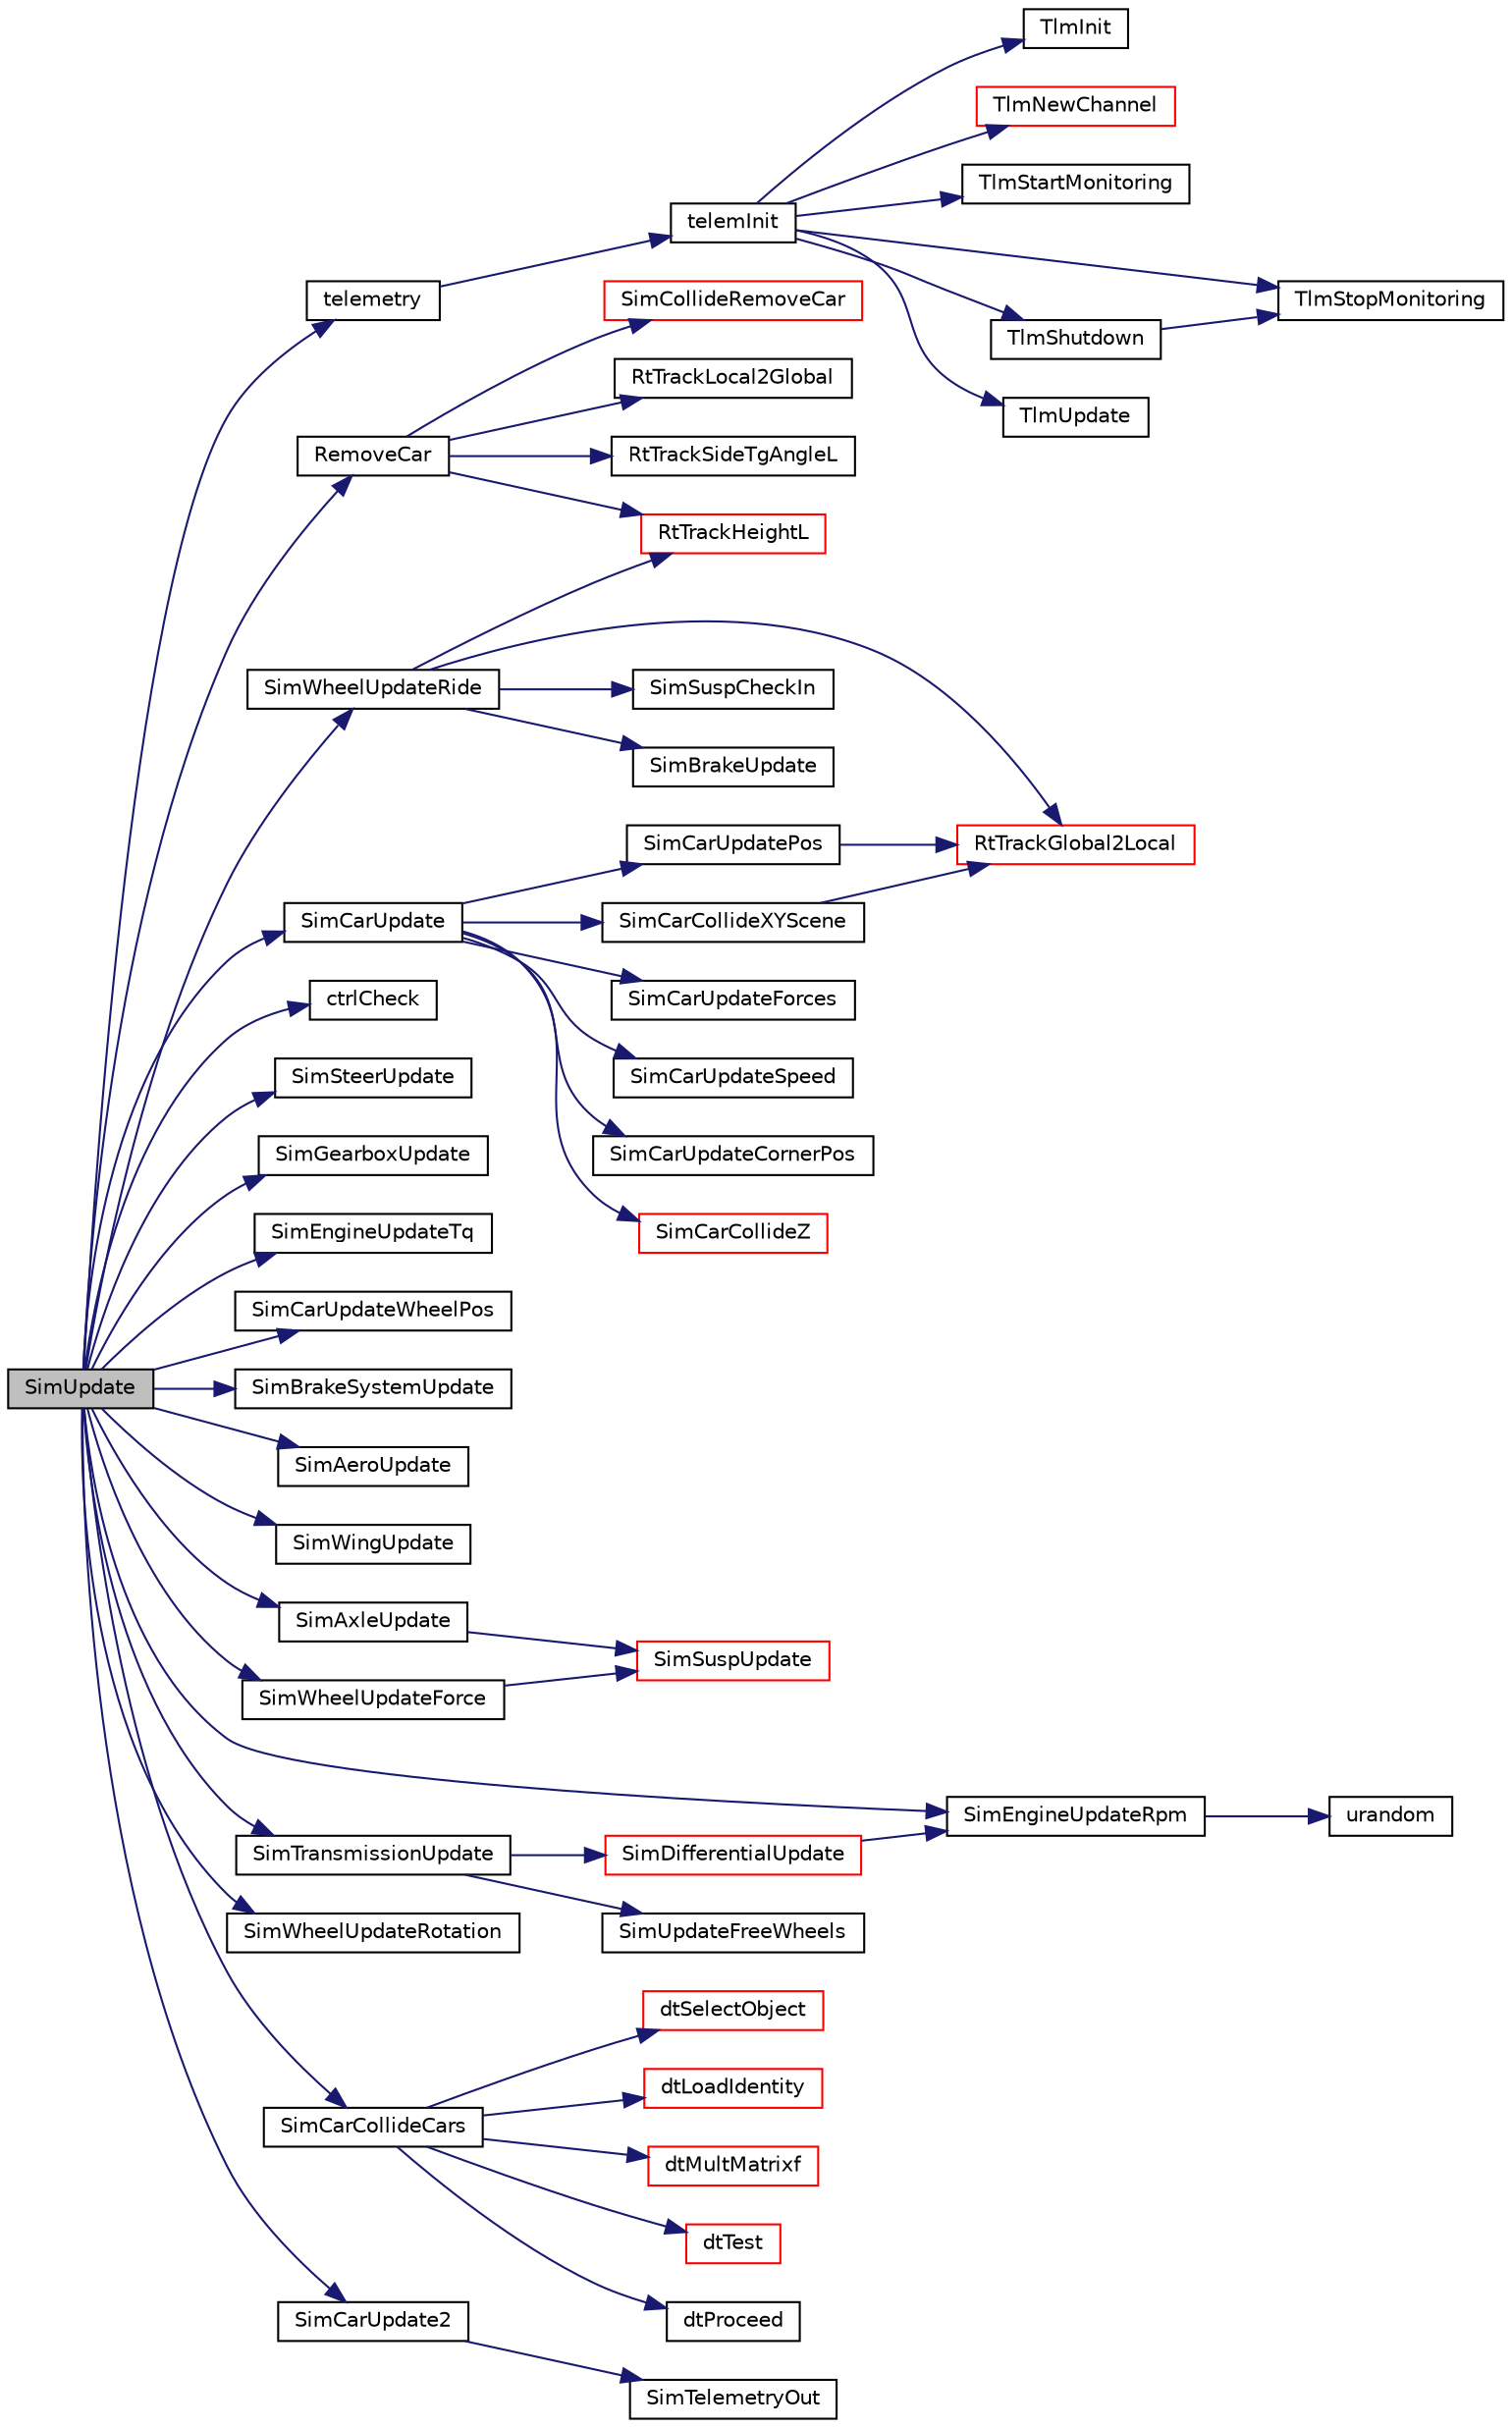 digraph "SimUpdate"
{
  edge [fontname="Helvetica",fontsize="10",labelfontname="Helvetica",labelfontsize="10"];
  node [fontname="Helvetica",fontsize="10",shape=record];
  rankdir="LR";
  Node1 [label="SimUpdate",height=0.2,width=0.4,color="black", fillcolor="grey75", style="filled", fontcolor="black"];
  Node1 -> Node2 [color="midnightblue",fontsize="10",style="solid",fontname="Helvetica"];
  Node2 [label="telemetry",height=0.2,width=0.4,color="black", fillcolor="white", style="filled",URL="$telemetryitf_8cpp.html#a08c0100f041687ba2d928f635cdcf6ab"];
  Node2 -> Node3 [color="midnightblue",fontsize="10",style="solid",fontname="Helvetica"];
  Node3 [label="telemInit",height=0.2,width=0.4,color="black", fillcolor="white", style="filled",URL="$telemetryitf_8cpp.html#a69bc73239378961c0c4dd8df6cbf0c70"];
  Node3 -> Node4 [color="midnightblue",fontsize="10",style="solid",fontname="Helvetica"];
  Node4 [label="TlmInit",height=0.2,width=0.4,color="black", fillcolor="white", style="filled",URL="$telemetry_8cpp.html#a2a2a1cfb71c1d15a6ab13e184b7022a8"];
  Node3 -> Node5 [color="midnightblue",fontsize="10",style="solid",fontname="Helvetica"];
  Node5 [label="TlmNewChannel",height=0.2,width=0.4,color="red", fillcolor="white", style="filled",URL="$telemetry_8cpp.html#a44f67e27e0f6a4c7edd45ad113660eb5"];
  Node3 -> Node6 [color="midnightblue",fontsize="10",style="solid",fontname="Helvetica"];
  Node6 [label="TlmStartMonitoring",height=0.2,width=0.4,color="black", fillcolor="white", style="filled",URL="$telemetry_8cpp.html#a06af7b921f46587d2edd581bc02b6195"];
  Node3 -> Node7 [color="midnightblue",fontsize="10",style="solid",fontname="Helvetica"];
  Node7 [label="TlmStopMonitoring",height=0.2,width=0.4,color="black", fillcolor="white", style="filled",URL="$telemetry_8cpp.html#a0a0a1acc19519a4391e6833bd66cd038"];
  Node3 -> Node8 [color="midnightblue",fontsize="10",style="solid",fontname="Helvetica"];
  Node8 [label="TlmUpdate",height=0.2,width=0.4,color="black", fillcolor="white", style="filled",URL="$telemetry_8cpp.html#af791f623d423a19c24c621fccc3cc74b"];
  Node3 -> Node9 [color="midnightblue",fontsize="10",style="solid",fontname="Helvetica"];
  Node9 [label="TlmShutdown",height=0.2,width=0.4,color="black", fillcolor="white", style="filled",URL="$telemetry_8cpp.html#a6b1aa15fcabcc6148ed78537fbba3e11"];
  Node9 -> Node7 [color="midnightblue",fontsize="10",style="solid",fontname="Helvetica"];
  Node1 -> Node10 [color="midnightblue",fontsize="10",style="solid",fontname="Helvetica"];
  Node10 [label="RemoveCar",height=0.2,width=0.4,color="black", fillcolor="white", style="filled",URL="$simu_8cpp.html#a24c5eb9bfd9ea72c3f94b11eea2621b6"];
  Node10 -> Node11 [color="midnightblue",fontsize="10",style="solid",fontname="Helvetica"];
  Node11 [label="SimCollideRemoveCar",height=0.2,width=0.4,color="red", fillcolor="white", style="filled",URL="$collide_8cpp.html#afe180b245cc6e9eae6d02e1a90263dc1"];
  Node10 -> Node12 [color="midnightblue",fontsize="10",style="solid",fontname="Helvetica"];
  Node12 [label="RtTrackLocal2Global",height=0.2,width=0.4,color="black", fillcolor="white", style="filled",URL="$group__tracktools.html#gadb1f8f2704e5e890e93d13e59a27faa5",tooltip="Convert a Local position (segment, toRight, toStart)into a Global one (X, Y) The ToStart position ref..."];
  Node10 -> Node13 [color="midnightblue",fontsize="10",style="solid",fontname="Helvetica"];
  Node13 [label="RtTrackHeightL",height=0.2,width=0.4,color="red", fillcolor="white", style="filled",URL="$group__tracktools.html#ga5785af2d8c1b3cfedc38236ba44e99d3",tooltip="Returns the absolute height in meters of the road at the Local position p. "];
  Node10 -> Node14 [color="midnightblue",fontsize="10",style="solid",fontname="Helvetica"];
  Node14 [label="RtTrackSideTgAngleL",height=0.2,width=0.4,color="black", fillcolor="white", style="filled",URL="$group__tracktools.html#ga794046bb354f2dc4798d887655468598",tooltip="Used to get the tangent angle for a track position The angle is given in radian. "];
  Node1 -> Node15 [color="midnightblue",fontsize="10",style="solid",fontname="Helvetica"];
  Node15 [label="ctrlCheck",height=0.2,width=0.4,color="black", fillcolor="white", style="filled",URL="$simu_8cpp.html#ad73809d5d779925850dafaf4fe3a03bc"];
  Node1 -> Node16 [color="midnightblue",fontsize="10",style="solid",fontname="Helvetica"];
  Node16 [label="SimSteerUpdate",height=0.2,width=0.4,color="black", fillcolor="white", style="filled",URL="$sim_8h.html#a36b4ee3f97760e799e87f03642a1a73b"];
  Node1 -> Node17 [color="midnightblue",fontsize="10",style="solid",fontname="Helvetica"];
  Node17 [label="SimGearboxUpdate",height=0.2,width=0.4,color="black", fillcolor="white", style="filled",URL="$sim_8h.html#a072cb7465bc821c90c1a7ef831c0ccb8"];
  Node1 -> Node18 [color="midnightblue",fontsize="10",style="solid",fontname="Helvetica"];
  Node18 [label="SimEngineUpdateTq",height=0.2,width=0.4,color="black", fillcolor="white", style="filled",URL="$engine_8cpp.html#acb65f91abcc2fd7d3a659c18dc7c3b41"];
  Node1 -> Node19 [color="midnightblue",fontsize="10",style="solid",fontname="Helvetica"];
  Node19 [label="SimCarUpdateWheelPos",height=0.2,width=0.4,color="black", fillcolor="white", style="filled",URL="$car_8cpp.html#a1e5579385c4786858ac5cad28d33892d"];
  Node1 -> Node20 [color="midnightblue",fontsize="10",style="solid",fontname="Helvetica"];
  Node20 [label="SimBrakeSystemUpdate",height=0.2,width=0.4,color="black", fillcolor="white", style="filled",URL="$brake_8cpp.html#a8933ba3b88809482449341f52ac5fae0"];
  Node1 -> Node21 [color="midnightblue",fontsize="10",style="solid",fontname="Helvetica"];
  Node21 [label="SimAeroUpdate",height=0.2,width=0.4,color="black", fillcolor="white", style="filled",URL="$aero_8cpp.html#a2ba696d077476eaf9794a6bbe3d9a50d"];
  Node1 -> Node22 [color="midnightblue",fontsize="10",style="solid",fontname="Helvetica"];
  Node22 [label="SimWingUpdate",height=0.2,width=0.4,color="black", fillcolor="white", style="filled",URL="$aero_8cpp.html#a186f5e4609fa73c51bc0316d65ffa746"];
  Node1 -> Node23 [color="midnightblue",fontsize="10",style="solid",fontname="Helvetica"];
  Node23 [label="SimWheelUpdateRide",height=0.2,width=0.4,color="black", fillcolor="white", style="filled",URL="$sim_8h.html#a593749464a524bf66f5253033201bc6b"];
  Node23 -> Node24 [color="midnightblue",fontsize="10",style="solid",fontname="Helvetica"];
  Node24 [label="RtTrackGlobal2Local",height=0.2,width=0.4,color="red", fillcolor="white", style="filled",URL="$group__tracktools.html#ga509849d5ba2f03242f844ee60955912e",tooltip="Convert a Global (segment, X, Y) position into a Local one (segment, toRight, toStart)The segment in ..."];
  Node23 -> Node13 [color="midnightblue",fontsize="10",style="solid",fontname="Helvetica"];
  Node23 -> Node25 [color="midnightblue",fontsize="10",style="solid",fontname="Helvetica"];
  Node25 [label="SimSuspCheckIn",height=0.2,width=0.4,color="black", fillcolor="white", style="filled",URL="$sim_8h.html#a97442daf52c72a50b740204ac3f6bf19"];
  Node23 -> Node26 [color="midnightblue",fontsize="10",style="solid",fontname="Helvetica"];
  Node26 [label="SimBrakeUpdate",height=0.2,width=0.4,color="black", fillcolor="white", style="filled",URL="$brake_8cpp.html#a7093c7d2d3b70dc2c8dae42aa9d0d17e"];
  Node1 -> Node27 [color="midnightblue",fontsize="10",style="solid",fontname="Helvetica"];
  Node27 [label="SimAxleUpdate",height=0.2,width=0.4,color="black", fillcolor="white", style="filled",URL="$axle_8cpp.html#a739ab56de4a2527a5478b4be12342f4d"];
  Node27 -> Node28 [color="midnightblue",fontsize="10",style="solid",fontname="Helvetica"];
  Node28 [label="SimSuspUpdate",height=0.2,width=0.4,color="red", fillcolor="white", style="filled",URL="$sim_8h.html#aa7e470a4c1794f107bfd0c343faf574d"];
  Node1 -> Node29 [color="midnightblue",fontsize="10",style="solid",fontname="Helvetica"];
  Node29 [label="SimWheelUpdateForce",height=0.2,width=0.4,color="black", fillcolor="white", style="filled",URL="$sim_8h.html#aabc2a5cae3d2d025a7df45b0818c4b2b"];
  Node29 -> Node28 [color="midnightblue",fontsize="10",style="solid",fontname="Helvetica"];
  Node1 -> Node30 [color="midnightblue",fontsize="10",style="solid",fontname="Helvetica"];
  Node30 [label="SimTransmissionUpdate",height=0.2,width=0.4,color="black", fillcolor="white", style="filled",URL="$sim_8h.html#ab983eb6d1cffdb370019d44a6bcccc9c"];
  Node30 -> Node31 [color="midnightblue",fontsize="10",style="solid",fontname="Helvetica"];
  Node31 [label="SimDifferentialUpdate",height=0.2,width=0.4,color="red", fillcolor="white", style="filled",URL="$differential_8cpp.html#a4199e7f93f5c4ef6534c07fe057b9dec"];
  Node31 -> Node32 [color="midnightblue",fontsize="10",style="solid",fontname="Helvetica"];
  Node32 [label="SimEngineUpdateRpm",height=0.2,width=0.4,color="black", fillcolor="white", style="filled",URL="$engine_8cpp.html#ae1009939b3afed994d111c57be5b5887"];
  Node32 -> Node33 [color="midnightblue",fontsize="10",style="solid",fontname="Helvetica"];
  Node33 [label="urandom",height=0.2,width=0.4,color="black", fillcolor="white", style="filled",URL="$_distribution_8cpp.html#a5d688d70363408aef33fdb9bea5f7d50"];
  Node30 -> Node34 [color="midnightblue",fontsize="10",style="solid",fontname="Helvetica"];
  Node34 [label="SimUpdateFreeWheels",height=0.2,width=0.4,color="black", fillcolor="white", style="filled",URL="$sim_8h.html#aa04bf6a4fa5b49f40c7d992a02852f25"];
  Node1 -> Node35 [color="midnightblue",fontsize="10",style="solid",fontname="Helvetica"];
  Node35 [label="SimWheelUpdateRotation",height=0.2,width=0.4,color="black", fillcolor="white", style="filled",URL="$sim_8h.html#ab4960f6fb2b6ebcb058a7907d9dcacda"];
  Node1 -> Node36 [color="midnightblue",fontsize="10",style="solid",fontname="Helvetica"];
  Node36 [label="SimCarUpdate",height=0.2,width=0.4,color="black", fillcolor="white", style="filled",URL="$car_8cpp.html#ae850e7a8ffef3312c34291514490e030"];
  Node36 -> Node37 [color="midnightblue",fontsize="10",style="solid",fontname="Helvetica"];
  Node37 [label="SimCarUpdateForces",height=0.2,width=0.4,color="black", fillcolor="white", style="filled",URL="$car_8cpp.html#a738e19efe82d05954d7ec654b15eebea"];
  Node36 -> Node38 [color="midnightblue",fontsize="10",style="solid",fontname="Helvetica"];
  Node38 [label="SimCarUpdateSpeed",height=0.2,width=0.4,color="black", fillcolor="white", style="filled",URL="$car_8cpp.html#a02bdfdceeee531702495cd5d2450dff0"];
  Node36 -> Node39 [color="midnightblue",fontsize="10",style="solid",fontname="Helvetica"];
  Node39 [label="SimCarUpdateCornerPos",height=0.2,width=0.4,color="black", fillcolor="white", style="filled",URL="$car_8cpp.html#a1dbfe44095e5db0cffdc420e98c9b7d1"];
  Node36 -> Node40 [color="midnightblue",fontsize="10",style="solid",fontname="Helvetica"];
  Node40 [label="SimCarUpdatePos",height=0.2,width=0.4,color="black", fillcolor="white", style="filled",URL="$car_8cpp.html#a246dbbfe0c4af7599d1eebc6376b5348"];
  Node40 -> Node24 [color="midnightblue",fontsize="10",style="solid",fontname="Helvetica"];
  Node36 -> Node41 [color="midnightblue",fontsize="10",style="solid",fontname="Helvetica"];
  Node41 [label="SimCarCollideZ",height=0.2,width=0.4,color="red", fillcolor="white", style="filled",URL="$collide_8cpp.html#a55cea98033f6caa481b84231f6ace947"];
  Node36 -> Node42 [color="midnightblue",fontsize="10",style="solid",fontname="Helvetica"];
  Node42 [label="SimCarCollideXYScene",height=0.2,width=0.4,color="black", fillcolor="white", style="filled",URL="$collide_8cpp.html#a3f36a48653b6b06cde78fdd8b943db93"];
  Node42 -> Node24 [color="midnightblue",fontsize="10",style="solid",fontname="Helvetica"];
  Node1 -> Node32 [color="midnightblue",fontsize="10",style="solid",fontname="Helvetica"];
  Node1 -> Node43 [color="midnightblue",fontsize="10",style="solid",fontname="Helvetica"];
  Node43 [label="SimCarCollideCars",height=0.2,width=0.4,color="black", fillcolor="white", style="filled",URL="$collide_8cpp.html#afa67757feca72b13ad188b2bb55f7bd0"];
  Node43 -> Node44 [color="midnightblue",fontsize="10",style="solid",fontname="Helvetica"];
  Node44 [label="dtSelectObject",height=0.2,width=0.4,color="red", fillcolor="white", style="filled",URL="$solid_8h.html#a7a905c57b85966777f975069a1ea41bd"];
  Node43 -> Node45 [color="midnightblue",fontsize="10",style="solid",fontname="Helvetica"];
  Node45 [label="dtLoadIdentity",height=0.2,width=0.4,color="red", fillcolor="white", style="filled",URL="$solid_8h.html#a5c8481455cc335a90634d922b9de3e99"];
  Node43 -> Node46 [color="midnightblue",fontsize="10",style="solid",fontname="Helvetica"];
  Node46 [label="dtMultMatrixf",height=0.2,width=0.4,color="red", fillcolor="white", style="filled",URL="$solid_8h.html#aac380bfb7f74f9510b155824e41d4357"];
  Node43 -> Node47 [color="midnightblue",fontsize="10",style="solid",fontname="Helvetica"];
  Node47 [label="dtTest",height=0.2,width=0.4,color="red", fillcolor="white", style="filled",URL="$solid_8h.html#ad9ab39a56c1c23d501fb1233e3acfc1c"];
  Node43 -> Node48 [color="midnightblue",fontsize="10",style="solid",fontname="Helvetica"];
  Node48 [label="dtProceed",height=0.2,width=0.4,color="black", fillcolor="white", style="filled",URL="$solid_8h.html#acb0e9659bab7effb779c8cc311d4ca88"];
  Node1 -> Node49 [color="midnightblue",fontsize="10",style="solid",fontname="Helvetica"];
  Node49 [label="SimCarUpdate2",height=0.2,width=0.4,color="black", fillcolor="white", style="filled",URL="$car_8cpp.html#acfe3fc9867c94e0d4df85948cf15bebc"];
  Node49 -> Node50 [color="midnightblue",fontsize="10",style="solid",fontname="Helvetica"];
  Node50 [label="SimTelemetryOut",height=0.2,width=0.4,color="black", fillcolor="white", style="filled",URL="$car_8cpp.html#aa239f780f4cf93a025ae297a48638d2a"];
}
